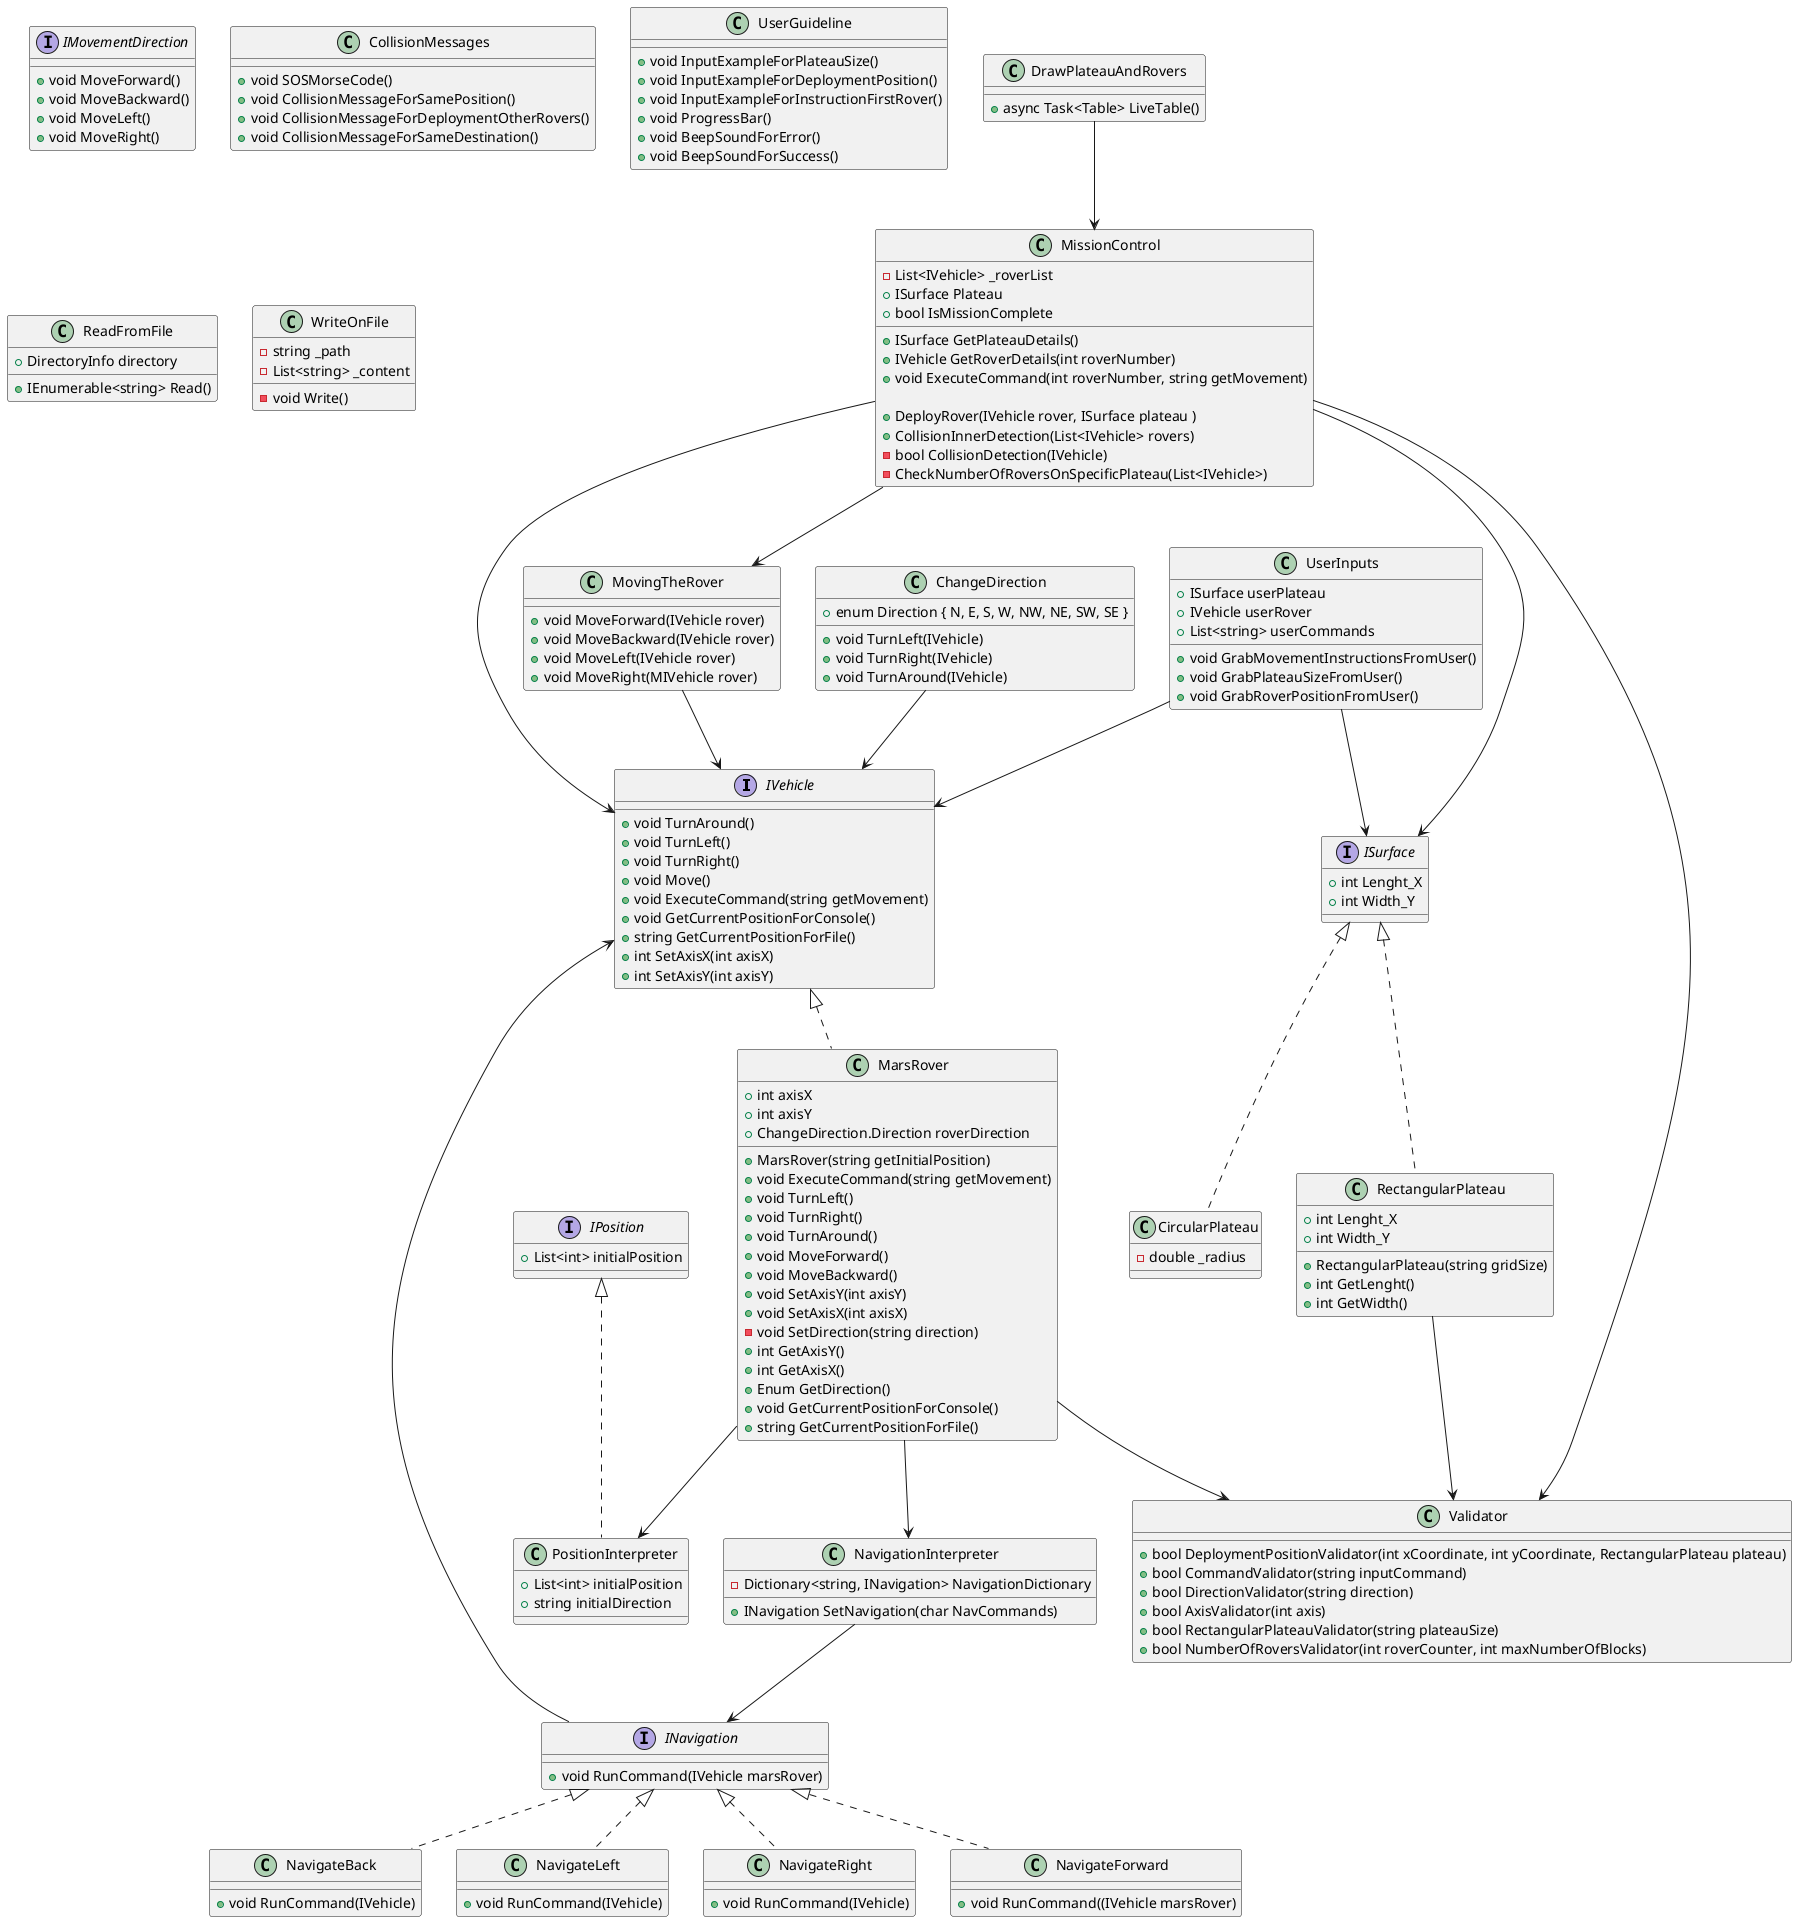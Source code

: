 ﻿@startuml "MarsRover-Kata-UML.png"

interface IVehicle
{
+ void TurnAround()
+ void TurnLeft()
+ void TurnRight()
+ void Move()
+ void ExecuteCommand(string getMovement)
+ void GetCurrentPositionForConsole()
+ string GetCurrentPositionForFile()
+ int SetAxisX(int axisX)
+ int SetAxisY(int axisY)
}

interface ISurface
{
+ int Lenght_X
+ int Width_Y
}

interface IPosition
{
+ List<int> initialPosition
}

interface INavigation
{
+ void RunCommand(IVehicle marsRover)
}

interface IMovementDirection
{
+ void MoveForward()
+ void MoveBackward()
+ void MoveLeft()
+ void MoveRight()
}

class MarsRover implements IVehicle
{
+ int axisX
+ int axisY
+ ChangeDirection.Direction roverDirection

+ MarsRover(string getInitialPosition)
+ void ExecuteCommand(string getMovement)
+ void TurnLeft()
+ void TurnRight()
+ void TurnAround()
+ void MoveForward()
+ void MoveBackward()
+ void SetAxisY(int axisY)
+ void SetAxisX(int axisX)
- void SetDirection(string direction)
+ int GetAxisY()
+ int GetAxisX()
+ Enum GetDirection()
+ void GetCurrentPositionForConsole()
+ string GetCurrentPositionForFile()
}
class MissionControl
{

- List<IVehicle> _roverList
+ ISurface Plateau
+ bool IsMissionComplete

+ ISurface GetPlateauDetails()
+ IVehicle GetRoverDetails(int roverNumber)
+ void ExecuteCommand(int roverNumber, string getMovement)

+ DeployRover(IVehicle rover, ISurface plateau )
+ CollisionInnerDetection(List<IVehicle> rovers)
- bool CollisionDetection(IVehicle)
- CheckNumberOfRoversOnSpecificPlateau(List<IVehicle>)

}
class RectangularPlateau implements ISurface
{
+ int Lenght_X
+ int Width_Y
+ RectangularPlateau(string gridSize)
+ int GetLenght()
+ int GetWidth()
}
class CircularPlateau implements ISurface
{
- double _radius
}
class NavigateBack implements INavigation
{
+ void RunCommand(IVehicle)
}
class NavigateLeft implements INavigation
{
+ void RunCommand(IVehicle)
}

class NavigateRight implements INavigation
{
+ void RunCommand(IVehicle)
}
class NavigateForward implements INavigation
{
+ void RunCommand((IVehicle marsRover)
}
class PositionInterpreter implements IPosition
{
+ List<int> initialPosition
+ string initialDirection
}

class NavigationInterpreter
{
- Dictionary<string, INavigation> NavigationDictionary
+ INavigation SetNavigation(char NavCommands)
}
class ChangeDirection
{
+ enum Direction { N, E, S, W, NW, NE, SW, SE }
+ void TurnLeft(IVehicle)
+ void TurnRight(IVehicle)
+ void TurnAround(IVehicle)
}

class MovingTheRover
{
+ void MoveForward(IVehicle rover)
+ void MoveBackward(IVehicle rover)
+ void MoveLeft(IVehicle rover)
+ void MoveRight(MIVehicle rover)
}
class Validator
{
+ bool DeploymentPositionValidator(int xCoordinate, int yCoordinate, RectangularPlateau plateau)
+ bool CommandValidator(string inputCommand)
+ bool DirectionValidator(string direction)
+ bool AxisValidator(int axis)
+ bool RectangularPlateauValidator(string plateauSize)
+ bool NumberOfRoversValidator(int roverCounter, int maxNumberOfBlocks)

}

class CollisionMessages
{
+ void SOSMorseCode()
+ void CollisionMessageForSamePosition()
+ void CollisionMessageForDeploymentOtherRovers()
+ void CollisionMessageForSameDestination()
}

class UserGuideline
{
+ void InputExampleForPlateauSize()
+ void InputExampleForDeploymentPosition()
+ void InputExampleForInstructionFirstRover()
+ void ProgressBar()
+ void BeepSoundForError()
+ void BeepSoundForSuccess()
}
class UserInputs
{
+ ISurface userPlateau
+ IVehicle userRover
+ List<string> userCommands
+ void GrabMovementInstructionsFromUser()
+ void GrabPlateauSizeFromUser()
+ void GrabRoverPositionFromUser()
}
class DrawPlateauAndRovers
{
+ async Task<Table> LiveTable()
}
class ReadFromFile
{
+ DirectoryInfo directory
+ IEnumerable<string> Read()
}
class WriteOnFile
{
- string _path
- List<string> _content
- void Write()
}

INavigation --> IVehicle
MarsRover --> PositionInterpreter
MarsRover --> NavigationInterpreter
MarsRover --> Validator

ChangeDirection --> IVehicle
MovingTheRover --> IVehicle

NavigationInterpreter --> INavigation

RectangularPlateau --> Validator

MissionControl --> IVehicle
MissionControl --> ISurface
MissionControl --> Validator
MissionControl --> MovingTheRover

DrawPlateauAndRovers --> MissionControl

UserInputs --> ISurface
UserInputs --> IVehicle

@enduml